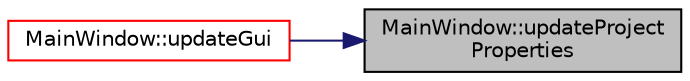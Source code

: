 digraph "MainWindow::updateProjectProperties"
{
 // LATEX_PDF_SIZE
  edge [fontname="Helvetica",fontsize="10",labelfontname="Helvetica",labelfontsize="10"];
  node [fontname="Helvetica",fontsize="10",shape=record];
  rankdir="RL";
  Node1 [label="MainWindow::updateProject\lProperties",height=0.2,width=0.4,color="black", fillcolor="grey75", style="filled", fontcolor="black",tooltip=" "];
  Node1 -> Node2 [dir="back",color="midnightblue",fontsize="10",style="solid",fontname="Helvetica"];
  Node2 [label="MainWindow::updateGui",height=0.2,width=0.4,color="red", fillcolor="white", style="filled",URL="$class_main_window.html#a15918b5da6cc172b4d4beefdd0f6e4bc",tooltip=" "];
}
